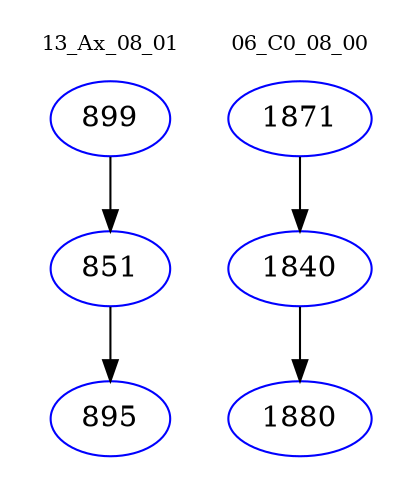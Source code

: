 digraph{
subgraph cluster_0 {
color = white
label = "13_Ax_08_01";
fontsize=10;
T0_899 [label="899", color="blue"]
T0_899 -> T0_851 [color="black"]
T0_851 [label="851", color="blue"]
T0_851 -> T0_895 [color="black"]
T0_895 [label="895", color="blue"]
}
subgraph cluster_1 {
color = white
label = "06_C0_08_00";
fontsize=10;
T1_1871 [label="1871", color="blue"]
T1_1871 -> T1_1840 [color="black"]
T1_1840 [label="1840", color="blue"]
T1_1840 -> T1_1880 [color="black"]
T1_1880 [label="1880", color="blue"]
}
}
